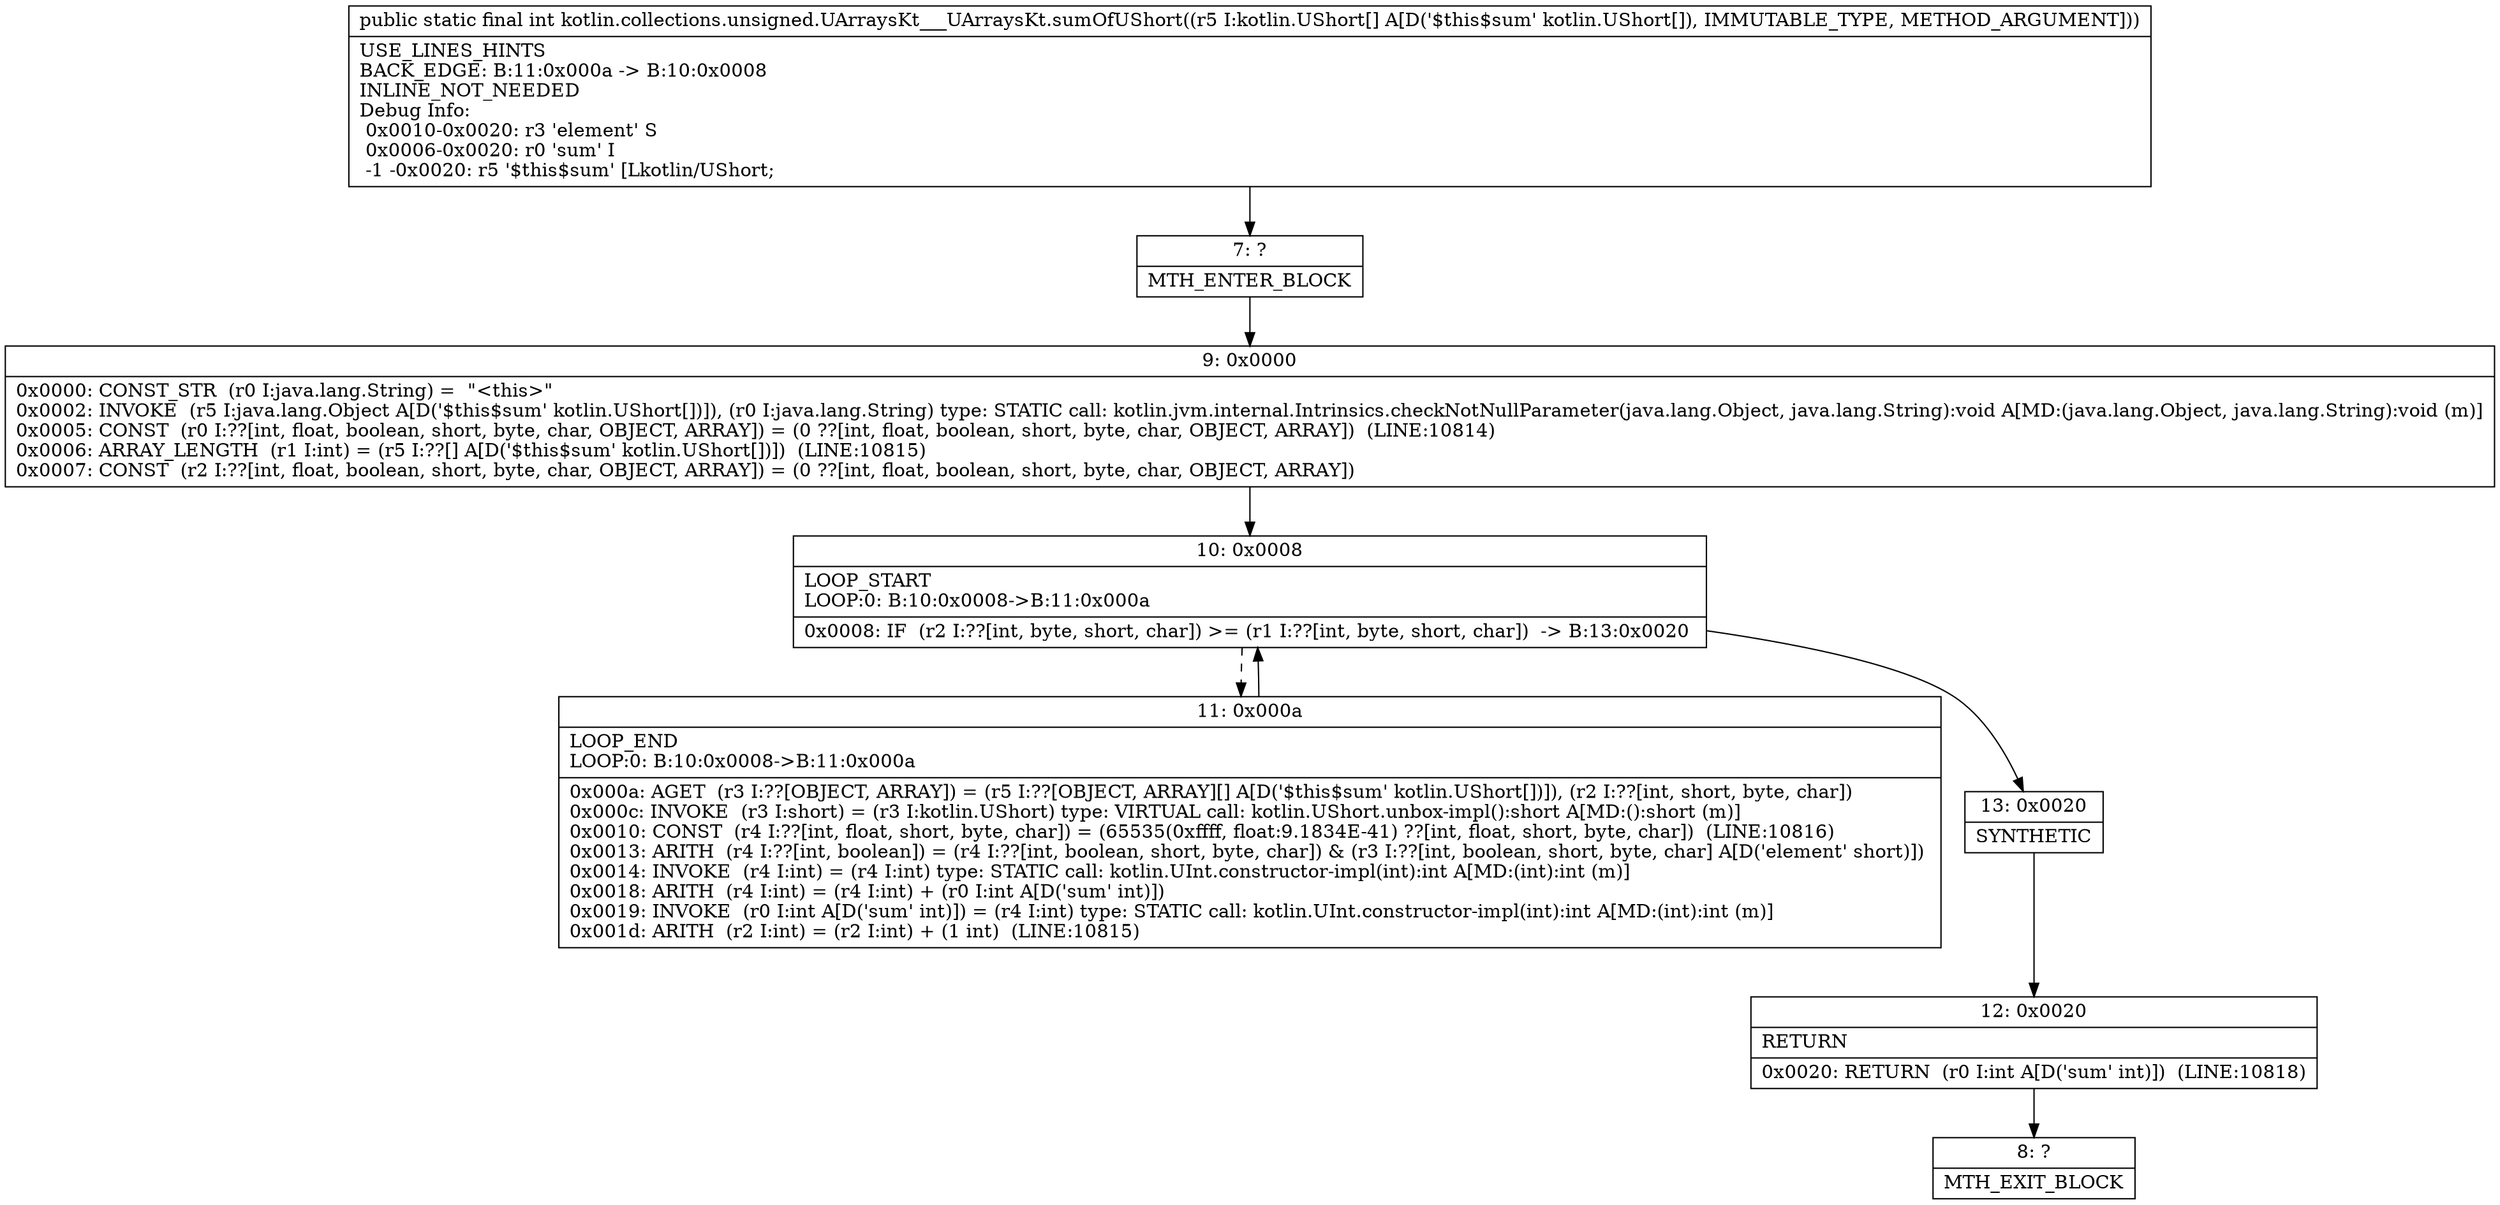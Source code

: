 digraph "CFG forkotlin.collections.unsigned.UArraysKt___UArraysKt.sumOfUShort([Lkotlin\/UShort;)I" {
Node_7 [shape=record,label="{7\:\ ?|MTH_ENTER_BLOCK\l}"];
Node_9 [shape=record,label="{9\:\ 0x0000|0x0000: CONST_STR  (r0 I:java.lang.String) =  \"\<this\>\" \l0x0002: INVOKE  (r5 I:java.lang.Object A[D('$this$sum' kotlin.UShort[])]), (r0 I:java.lang.String) type: STATIC call: kotlin.jvm.internal.Intrinsics.checkNotNullParameter(java.lang.Object, java.lang.String):void A[MD:(java.lang.Object, java.lang.String):void (m)]\l0x0005: CONST  (r0 I:??[int, float, boolean, short, byte, char, OBJECT, ARRAY]) = (0 ??[int, float, boolean, short, byte, char, OBJECT, ARRAY])  (LINE:10814)\l0x0006: ARRAY_LENGTH  (r1 I:int) = (r5 I:??[] A[D('$this$sum' kotlin.UShort[])])  (LINE:10815)\l0x0007: CONST  (r2 I:??[int, float, boolean, short, byte, char, OBJECT, ARRAY]) = (0 ??[int, float, boolean, short, byte, char, OBJECT, ARRAY]) \l}"];
Node_10 [shape=record,label="{10\:\ 0x0008|LOOP_START\lLOOP:0: B:10:0x0008\-\>B:11:0x000a\l|0x0008: IF  (r2 I:??[int, byte, short, char]) \>= (r1 I:??[int, byte, short, char])  \-\> B:13:0x0020 \l}"];
Node_11 [shape=record,label="{11\:\ 0x000a|LOOP_END\lLOOP:0: B:10:0x0008\-\>B:11:0x000a\l|0x000a: AGET  (r3 I:??[OBJECT, ARRAY]) = (r5 I:??[OBJECT, ARRAY][] A[D('$this$sum' kotlin.UShort[])]), (r2 I:??[int, short, byte, char]) \l0x000c: INVOKE  (r3 I:short) = (r3 I:kotlin.UShort) type: VIRTUAL call: kotlin.UShort.unbox\-impl():short A[MD:():short (m)]\l0x0010: CONST  (r4 I:??[int, float, short, byte, char]) = (65535(0xffff, float:9.1834E\-41) ??[int, float, short, byte, char])  (LINE:10816)\l0x0013: ARITH  (r4 I:??[int, boolean]) = (r4 I:??[int, boolean, short, byte, char]) & (r3 I:??[int, boolean, short, byte, char] A[D('element' short)]) \l0x0014: INVOKE  (r4 I:int) = (r4 I:int) type: STATIC call: kotlin.UInt.constructor\-impl(int):int A[MD:(int):int (m)]\l0x0018: ARITH  (r4 I:int) = (r4 I:int) + (r0 I:int A[D('sum' int)]) \l0x0019: INVOKE  (r0 I:int A[D('sum' int)]) = (r4 I:int) type: STATIC call: kotlin.UInt.constructor\-impl(int):int A[MD:(int):int (m)]\l0x001d: ARITH  (r2 I:int) = (r2 I:int) + (1 int)  (LINE:10815)\l}"];
Node_13 [shape=record,label="{13\:\ 0x0020|SYNTHETIC\l}"];
Node_12 [shape=record,label="{12\:\ 0x0020|RETURN\l|0x0020: RETURN  (r0 I:int A[D('sum' int)])  (LINE:10818)\l}"];
Node_8 [shape=record,label="{8\:\ ?|MTH_EXIT_BLOCK\l}"];
MethodNode[shape=record,label="{public static final int kotlin.collections.unsigned.UArraysKt___UArraysKt.sumOfUShort((r5 I:kotlin.UShort[] A[D('$this$sum' kotlin.UShort[]), IMMUTABLE_TYPE, METHOD_ARGUMENT]))  | USE_LINES_HINTS\lBACK_EDGE: B:11:0x000a \-\> B:10:0x0008\lINLINE_NOT_NEEDED\lDebug Info:\l  0x0010\-0x0020: r3 'element' S\l  0x0006\-0x0020: r0 'sum' I\l  \-1 \-0x0020: r5 '$this$sum' [Lkotlin\/UShort;\l}"];
MethodNode -> Node_7;Node_7 -> Node_9;
Node_9 -> Node_10;
Node_10 -> Node_11[style=dashed];
Node_10 -> Node_13;
Node_11 -> Node_10;
Node_13 -> Node_12;
Node_12 -> Node_8;
}

